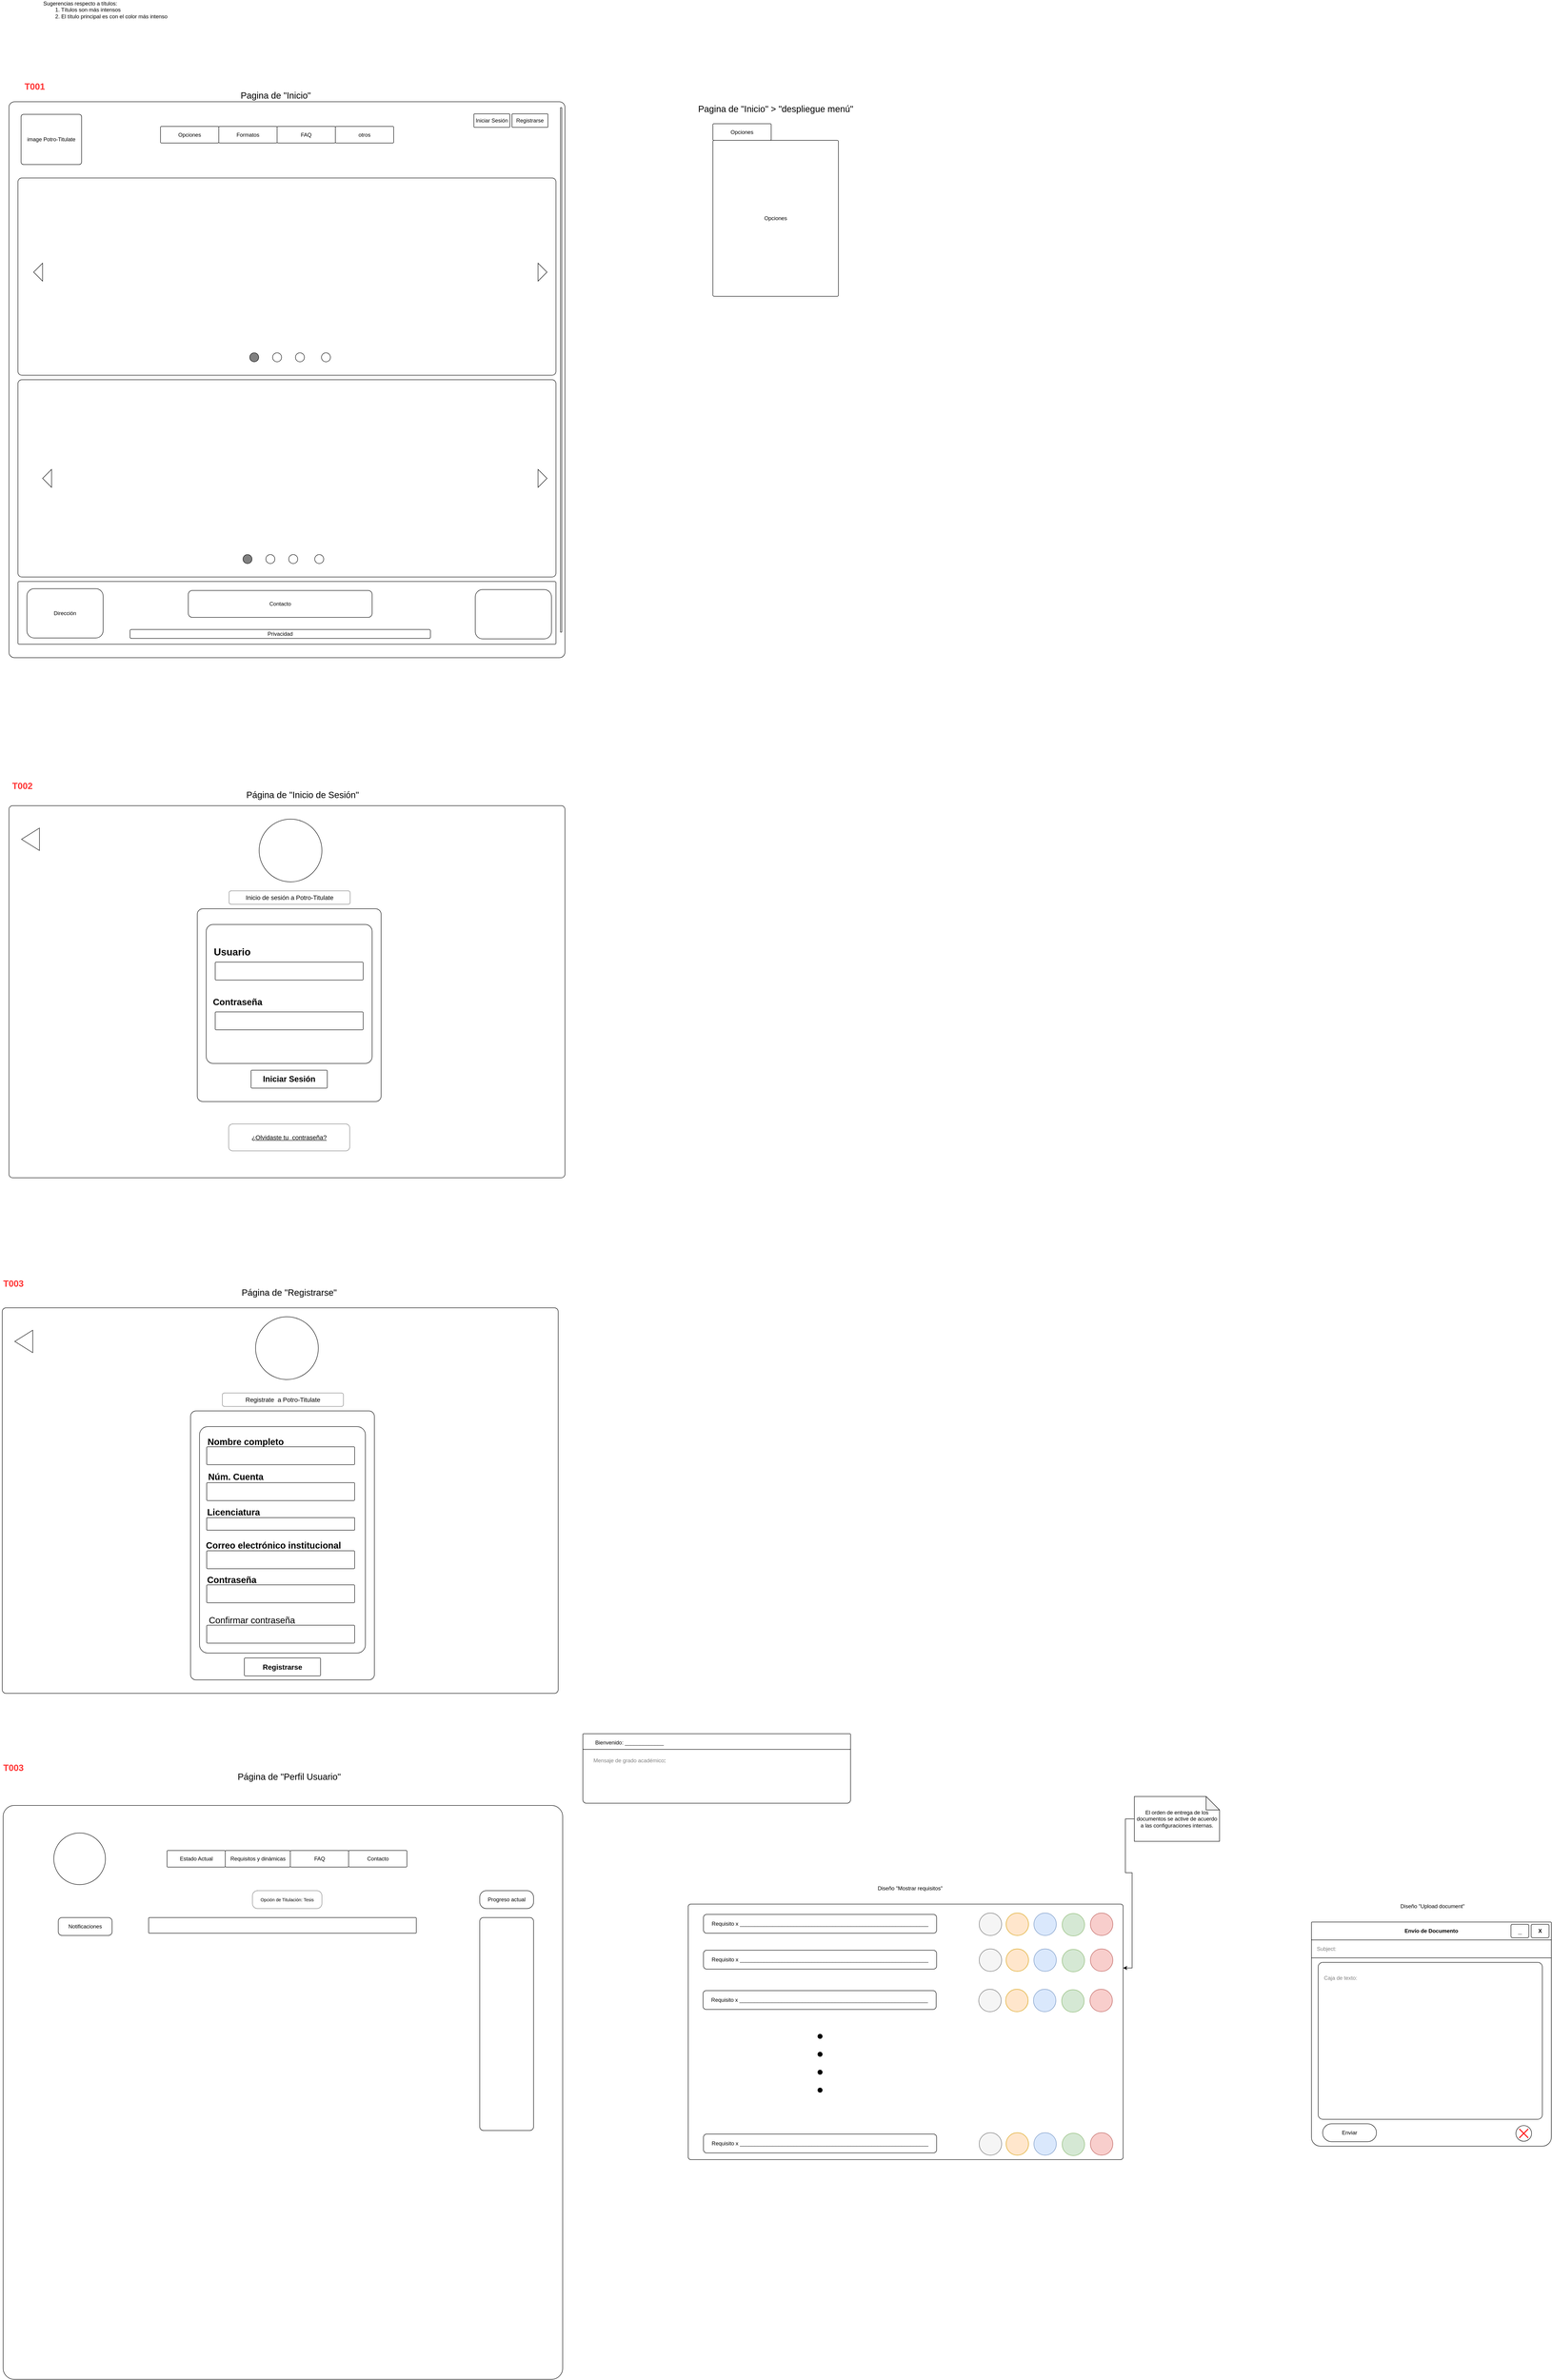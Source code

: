 <mxfile version="25.0.3">
  <diagram name="Página-1" id="R-SKQRLzCb2xS6ncJQb2">
    <mxGraphModel dx="1590" dy="1995" grid="1" gridSize="10" guides="1" tooltips="1" connect="1" arrows="1" fold="1" page="1" pageScale="1" pageWidth="850" pageHeight="1100" math="0" shadow="0">
      <root>
        <mxCell id="0" />
        <mxCell id="1" parent="0" />
        <mxCell id="He911wZqvg5NJAg6M06w-1" value="" style="rounded=1;whiteSpace=wrap;html=1;arcSize=1;" parent="1" vertex="1">
          <mxGeometry x="50" y="30" width="1240" height="1240" as="geometry" />
        </mxCell>
        <mxCell id="He911wZqvg5NJAg6M06w-2" value="image Potro-Titulate" style="rounded=1;whiteSpace=wrap;html=1;arcSize=5;" parent="1" vertex="1">
          <mxGeometry x="77" y="58" width="135" height="112" as="geometry" />
        </mxCell>
        <mxCell id="He911wZqvg5NJAg6M06w-4" value="Opciones" style="rounded=1;whiteSpace=wrap;html=1;arcSize=5;" parent="1" vertex="1">
          <mxGeometry x="388" y="85" width="130" height="37" as="geometry" />
        </mxCell>
        <mxCell id="He911wZqvg5NJAg6M06w-5" value="Formatos" style="rounded=1;whiteSpace=wrap;html=1;arcSize=5;" parent="1" vertex="1">
          <mxGeometry x="518" y="85" width="130" height="37" as="geometry" />
        </mxCell>
        <mxCell id="He911wZqvg5NJAg6M06w-6" value="FAQ" style="rounded=1;whiteSpace=wrap;html=1;arcSize=5;" parent="1" vertex="1">
          <mxGeometry x="648" y="85" width="130" height="37" as="geometry" />
        </mxCell>
        <mxCell id="He911wZqvg5NJAg6M06w-8" value="otros" style="rounded=1;whiteSpace=wrap;html=1;arcSize=5;" parent="1" vertex="1">
          <mxGeometry x="778" y="85" width="130" height="37" as="geometry" />
        </mxCell>
        <mxCell id="He911wZqvg5NJAg6M06w-11" style="edgeStyle=orthogonalEdgeStyle;rounded=0;orthogonalLoop=1;jettySize=auto;html=1;exitX=0.5;exitY=1;exitDx=0;exitDy=0;" parent="1" source="He911wZqvg5NJAg6M06w-8" target="He911wZqvg5NJAg6M06w-8" edge="1">
          <mxGeometry relative="1" as="geometry" />
        </mxCell>
        <mxCell id="He911wZqvg5NJAg6M06w-12" style="edgeStyle=orthogonalEdgeStyle;rounded=0;orthogonalLoop=1;jettySize=auto;html=1;exitX=0.5;exitY=1;exitDx=0;exitDy=0;" parent="1" source="He911wZqvg5NJAg6M06w-8" target="He911wZqvg5NJAg6M06w-8" edge="1">
          <mxGeometry relative="1" as="geometry" />
        </mxCell>
        <mxCell id="He911wZqvg5NJAg6M06w-13" value="Iniciar Sesión" style="rounded=1;whiteSpace=wrap;html=1;arcSize=5;" parent="1" vertex="1">
          <mxGeometry x="1087" y="57" width="80" height="30" as="geometry" />
        </mxCell>
        <mxCell id="He911wZqvg5NJAg6M06w-14" value="Registrarse" style="rounded=1;whiteSpace=wrap;html=1;arcSize=5;" parent="1" vertex="1">
          <mxGeometry x="1172" y="57" width="80" height="30" as="geometry" />
        </mxCell>
        <mxCell id="He911wZqvg5NJAg6M06w-21" value="" style="rounded=1;whiteSpace=wrap;html=1;arcSize=2;" parent="1" vertex="1">
          <mxGeometry x="70" y="200" width="1200" height="440" as="geometry" />
        </mxCell>
        <mxCell id="He911wZqvg5NJAg6M06w-22" value="" style="rounded=1;whiteSpace=wrap;html=1;" parent="1" vertex="1">
          <mxGeometry x="1280" y="43" width="3" height="1170" as="geometry" />
        </mxCell>
        <mxCell id="He911wZqvg5NJAg6M06w-23" value="" style="rounded=1;whiteSpace=wrap;html=1;arcSize=2;" parent="1" vertex="1">
          <mxGeometry x="70" y="650" width="1200" height="440" as="geometry" />
        </mxCell>
        <mxCell id="He911wZqvg5NJAg6M06w-24" value="" style="rounded=1;whiteSpace=wrap;html=1;arcSize=2;" parent="1" vertex="1">
          <mxGeometry x="70" y="1100" width="1200" height="140" as="geometry" />
        </mxCell>
        <mxCell id="He911wZqvg5NJAg6M06w-26" value="" style="triangle;whiteSpace=wrap;html=1;" parent="1" vertex="1">
          <mxGeometry x="1230" y="850" width="20" height="40" as="geometry" />
        </mxCell>
        <mxCell id="He911wZqvg5NJAg6M06w-32" value="" style="triangle;whiteSpace=wrap;html=1;" parent="1" vertex="1">
          <mxGeometry x="1230" y="390" width="20" height="40" as="geometry" />
        </mxCell>
        <mxCell id="He911wZqvg5NJAg6M06w-34" value="" style="triangle;whiteSpace=wrap;html=1;direction=west;" parent="1" vertex="1">
          <mxGeometry x="125" y="850" width="20" height="40" as="geometry" />
        </mxCell>
        <mxCell id="He911wZqvg5NJAg6M06w-35" value="" style="triangle;whiteSpace=wrap;html=1;direction=west;" parent="1" vertex="1">
          <mxGeometry x="105" y="390" width="20" height="40" as="geometry" />
        </mxCell>
        <mxCell id="He911wZqvg5NJAg6M06w-37" value="Dirección" style="rounded=1;whiteSpace=wrap;html=1;" parent="1" vertex="1">
          <mxGeometry x="90" y="1116" width="170" height="110" as="geometry" />
        </mxCell>
        <mxCell id="He911wZqvg5NJAg6M06w-38" value="Contacto" style="rounded=1;whiteSpace=wrap;html=1;" parent="1" vertex="1">
          <mxGeometry x="450" y="1120" width="410" height="60" as="geometry" />
        </mxCell>
        <mxCell id="He911wZqvg5NJAg6M06w-39" value="" style="rounded=1;whiteSpace=wrap;html=1;" parent="1" vertex="1">
          <mxGeometry x="1090" y="1118" width="170" height="110" as="geometry" />
        </mxCell>
        <mxCell id="He911wZqvg5NJAg6M06w-41" value="Privacidad" style="rounded=1;whiteSpace=wrap;html=1;" parent="1" vertex="1">
          <mxGeometry x="320" y="1207" width="670" height="20" as="geometry" />
        </mxCell>
        <mxCell id="He911wZqvg5NJAg6M06w-42" value="Pagina de &quot;Inicio&quot; &amp;gt; &quot;despliegue menú&quot;" style="text;html=1;align=center;verticalAlign=middle;whiteSpace=wrap;rounded=0;fontSize=20;" parent="1" vertex="1">
          <mxGeometry x="1570" y="30" width="380" height="30" as="geometry" />
        </mxCell>
        <mxCell id="He911wZqvg5NJAg6M06w-43" value="&lt;div align=&quot;left&quot;&gt;Sugerencias respecto a títulos:&lt;/div&gt;&lt;div align=&quot;left&quot;&gt;&lt;span style=&quot;white-space: pre;&quot;&gt;&#x9;&lt;/span&gt;1. Títulos son más intensos&lt;/div&gt;&lt;div align=&quot;left&quot;&gt;&lt;span style=&quot;white-space: pre;&quot;&gt;&#x9;&lt;/span&gt;2. El título principal es con el color más intenso&lt;br&gt;&lt;/div&gt;" style="text;html=1;align=center;verticalAlign=middle;whiteSpace=wrap;rounded=0;" parent="1" vertex="1">
          <mxGeometry x="70" y="-190" width="390" height="30" as="geometry" />
        </mxCell>
        <mxCell id="He911wZqvg5NJAg6M06w-44" value="T001" style="text;html=1;align=center;verticalAlign=middle;whiteSpace=wrap;rounded=0;fontStyle=1;fontColor=#FF3333;fontSize=20;" parent="1" vertex="1">
          <mxGeometry x="65" y="-20" width="85" height="30" as="geometry" />
        </mxCell>
        <mxCell id="He911wZqvg5NJAg6M06w-46" value="Página de &quot;Inicio de Sesión&quot;" style="text;html=1;align=center;verticalAlign=middle;whiteSpace=wrap;rounded=0;fontSize=20;" parent="1" vertex="1">
          <mxGeometry x="570" y="1560" width="270" height="30" as="geometry" />
        </mxCell>
        <mxCell id="He911wZqvg5NJAg6M06w-47" value="T002" style="text;html=1;align=center;verticalAlign=middle;whiteSpace=wrap;rounded=0;fontStyle=1;fontColor=#FF3333;fontSize=20;" parent="1" vertex="1">
          <mxGeometry x="50" y="1540" width="60" height="30" as="geometry" />
        </mxCell>
        <mxCell id="He911wZqvg5NJAg6M06w-48" value="" style="rounded=1;whiteSpace=wrap;html=1;arcSize=1;" parent="1" vertex="1">
          <mxGeometry x="50" y="1600" width="1240" height="830" as="geometry" />
        </mxCell>
        <mxCell id="He911wZqvg5NJAg6M06w-49" value="" style="ellipse;whiteSpace=wrap;html=1;aspect=fixed;" parent="1" vertex="1">
          <mxGeometry x="608" y="1630" width="140" height="140" as="geometry" />
        </mxCell>
        <mxCell id="He911wZqvg5NJAg6M06w-50" value="" style="rounded=1;whiteSpace=wrap;html=1;arcSize=3;" parent="1" vertex="1">
          <mxGeometry x="470" y="1830" width="410" height="430" as="geometry" />
        </mxCell>
        <mxCell id="He911wZqvg5NJAg6M06w-51" value="" style="rounded=1;whiteSpace=wrap;html=1;arcSize=5;" parent="1" vertex="1">
          <mxGeometry x="490" y="1865" width="370" height="310" as="geometry" />
        </mxCell>
        <mxCell id="He911wZqvg5NJAg6M06w-52" value="&lt;b&gt;&lt;font style=&quot;font-size: 18px;&quot;&gt;Iniciar Sesión&lt;/font&gt;&lt;/b&gt;" style="rounded=1;whiteSpace=wrap;html=1;arcSize=5;" parent="1" vertex="1">
          <mxGeometry x="590" y="2190" width="170" height="40" as="geometry" />
        </mxCell>
        <mxCell id="He911wZqvg5NJAg6M06w-53" value="&lt;font style=&quot;font-size: 22px;&quot;&gt;&lt;b&gt;Usuario&lt;/b&gt;&lt;/font&gt;" style="text;html=1;align=center;verticalAlign=middle;whiteSpace=wrap;rounded=0;fontSize=20;" parent="1" vertex="1">
          <mxGeometry x="518" y="1912" width="60" height="30" as="geometry" />
        </mxCell>
        <mxCell id="He911wZqvg5NJAg6M06w-56" value="" style="rounded=1;whiteSpace=wrap;html=1;arcSize=5;" parent="1" vertex="1">
          <mxGeometry x="510" y="1949" width="330" height="40" as="geometry" />
        </mxCell>
        <mxCell id="He911wZqvg5NJAg6M06w-58" value="" style="rounded=1;whiteSpace=wrap;html=1;arcSize=5;" parent="1" vertex="1">
          <mxGeometry x="510" y="2060" width="330" height="40" as="geometry" />
        </mxCell>
        <mxCell id="He911wZqvg5NJAg6M06w-59" value="&lt;b&gt;Contraseña&lt;/b&gt;" style="text;html=1;align=center;verticalAlign=middle;whiteSpace=wrap;rounded=0;fontSize=20;" parent="1" vertex="1">
          <mxGeometry x="530" y="2022" width="60" height="30" as="geometry" />
        </mxCell>
        <mxCell id="He911wZqvg5NJAg6M06w-61" value="&lt;font style=&quot;font-size: 14px;&quot;&gt;&lt;span&gt;Inicio de sesión a Potro-Titulate&lt;br&gt;&lt;/span&gt;&lt;/font&gt;" style="rounded=1;whiteSpace=wrap;html=1;dashed=1;dashPattern=1 1;fontStyle=0" parent="1" vertex="1">
          <mxGeometry x="541" y="1790" width="270" height="30" as="geometry" />
        </mxCell>
        <mxCell id="He911wZqvg5NJAg6M06w-62" value="" style="triangle;whiteSpace=wrap;html=1;direction=west;" parent="1" vertex="1">
          <mxGeometry x="78" y="1650" width="40" height="50" as="geometry" />
        </mxCell>
        <mxCell id="He911wZqvg5NJAg6M06w-65" value="Página de &quot;Registrarse&quot;" style="text;html=1;align=center;verticalAlign=middle;whiteSpace=wrap;rounded=0;fontSize=20;" parent="1" vertex="1">
          <mxGeometry x="550" y="2670" width="250" height="30" as="geometry" />
        </mxCell>
        <mxCell id="He911wZqvg5NJAg6M06w-66" value="T003" style="text;html=1;align=center;verticalAlign=middle;whiteSpace=wrap;rounded=0;fontStyle=1;fontColor=#FF3333;fontSize=20;" parent="1" vertex="1">
          <mxGeometry x="30" y="2650" width="60" height="30" as="geometry" />
        </mxCell>
        <mxCell id="He911wZqvg5NJAg6M06w-79" value="&lt;font style=&quot;font-size: 14px;&quot;&gt;&lt;u&gt;¿Olvidaste tu&amp;nbsp; contraseña?&lt;/u&gt;&lt;/font&gt;" style="rounded=1;whiteSpace=wrap;html=1;dashed=1;dashPattern=1 1;" parent="1" vertex="1">
          <mxGeometry x="540" y="2310" width="270" height="60" as="geometry" />
        </mxCell>
        <mxCell id="He911wZqvg5NJAg6M06w-80" value="" style="rounded=1;whiteSpace=wrap;html=1;arcSize=1;" parent="1" vertex="1">
          <mxGeometry x="35" y="2720" width="1240" height="860" as="geometry" />
        </mxCell>
        <mxCell id="He911wZqvg5NJAg6M06w-82" value="" style="rounded=1;whiteSpace=wrap;html=1;arcSize=3;" parent="1" vertex="1">
          <mxGeometry x="455" y="2950" width="410" height="600" as="geometry" />
        </mxCell>
        <mxCell id="He911wZqvg5NJAg6M06w-83" value="" style="rounded=1;whiteSpace=wrap;html=1;arcSize=5;" parent="1" vertex="1">
          <mxGeometry x="475" y="2985" width="370" height="505" as="geometry" />
        </mxCell>
        <mxCell id="He911wZqvg5NJAg6M06w-84" value="Registrarse" style="rounded=1;whiteSpace=wrap;html=1;arcSize=5;fontStyle=1;fontSize=16;" parent="1" vertex="1">
          <mxGeometry x="575" y="3501" width="170" height="40" as="geometry" />
        </mxCell>
        <mxCell id="He911wZqvg5NJAg6M06w-85" value="&lt;b&gt;Nombre completo&lt;br&gt;&lt;/b&gt;" style="text;html=1;align=center;verticalAlign=middle;whiteSpace=wrap;rounded=0;fontSize=20;" parent="1" vertex="1">
          <mxGeometry x="482" y="3003" width="192" height="30" as="geometry" />
        </mxCell>
        <mxCell id="He911wZqvg5NJAg6M06w-86" value="" style="rounded=1;whiteSpace=wrap;html=1;arcSize=5;" parent="1" vertex="1">
          <mxGeometry x="491" y="3030" width="330" height="40" as="geometry" />
        </mxCell>
        <mxCell id="He911wZqvg5NJAg6M06w-89" value="&lt;font style=&quot;font-size: 14px;&quot;&gt;&lt;span&gt;Registrate&amp;nbsp; a Potro-Titulate&lt;br&gt;&lt;/span&gt;&lt;/font&gt;" style="rounded=1;whiteSpace=wrap;html=1;dashed=1;dashPattern=1 1;fontStyle=0" parent="1" vertex="1">
          <mxGeometry x="526" y="2910" width="270" height="30" as="geometry" />
        </mxCell>
        <mxCell id="He911wZqvg5NJAg6M06w-90" value="" style="triangle;whiteSpace=wrap;html=1;direction=west;" parent="1" vertex="1">
          <mxGeometry x="63" y="2770" width="40" height="50" as="geometry" />
        </mxCell>
        <mxCell id="He911wZqvg5NJAg6M06w-92" value="" style="ellipse;whiteSpace=wrap;html=1;aspect=fixed;" parent="1" vertex="1">
          <mxGeometry x="600" y="2740" width="140" height="140" as="geometry" />
        </mxCell>
        <mxCell id="He911wZqvg5NJAg6M06w-93" value="Núm. Cuenta" style="text;html=1;align=center;verticalAlign=middle;whiteSpace=wrap;rounded=0;fontSize=20;fontStyle=1" parent="1" vertex="1">
          <mxGeometry x="487" y="3081" width="138" height="30" as="geometry" />
        </mxCell>
        <mxCell id="He911wZqvg5NJAg6M06w-94" value="" style="rounded=1;whiteSpace=wrap;html=1;arcSize=5;" parent="1" vertex="1">
          <mxGeometry x="491" y="3110" width="330" height="40" as="geometry" />
        </mxCell>
        <mxCell id="He911wZqvg5NJAg6M06w-95" value="&lt;span&gt;Licenciatura&lt;/span&gt;" style="text;html=1;align=center;verticalAlign=middle;whiteSpace=wrap;rounded=0;fontSize=20;fontStyle=1" parent="1" vertex="1">
          <mxGeometry x="521" y="3160" width="60" height="30" as="geometry" />
        </mxCell>
        <mxCell id="He911wZqvg5NJAg6M06w-96" value="" style="rounded=1;whiteSpace=wrap;html=1;arcSize=5;" parent="1" vertex="1">
          <mxGeometry x="491" y="3188" width="330" height="28" as="geometry" />
        </mxCell>
        <mxCell id="He911wZqvg5NJAg6M06w-97" value="Correo electrónico institucional" style="text;html=1;align=center;verticalAlign=middle;whiteSpace=wrap;rounded=0;fontSize=20;fontStyle=1" parent="1" vertex="1">
          <mxGeometry x="480" y="3234" width="320" height="30" as="geometry" />
        </mxCell>
        <mxCell id="He911wZqvg5NJAg6M06w-98" value="" style="rounded=1;whiteSpace=wrap;html=1;arcSize=5;" parent="1" vertex="1">
          <mxGeometry x="491" y="3262" width="330" height="40" as="geometry" />
        </mxCell>
        <mxCell id="He911wZqvg5NJAg6M06w-99" value="Contraseña" style="text;html=1;align=center;verticalAlign=middle;whiteSpace=wrap;rounded=0;fontSize=20;fontStyle=1" parent="1" vertex="1">
          <mxGeometry x="509" y="3311" width="76" height="30" as="geometry" />
        </mxCell>
        <mxCell id="He911wZqvg5NJAg6M06w-100" value="" style="rounded=1;whiteSpace=wrap;html=1;arcSize=5;" parent="1" vertex="1">
          <mxGeometry x="491" y="3338" width="330" height="40" as="geometry" />
        </mxCell>
        <mxCell id="He911wZqvg5NJAg6M06w-101" value="Confirmar contraseña" style="text;html=1;align=center;verticalAlign=middle;whiteSpace=wrap;rounded=0;fontSize=20;" parent="1" vertex="1">
          <mxGeometry x="484" y="3401" width="216" height="30" as="geometry" />
        </mxCell>
        <mxCell id="He911wZqvg5NJAg6M06w-102" value="" style="rounded=1;whiteSpace=wrap;html=1;arcSize=5;" parent="1" vertex="1">
          <mxGeometry x="491" y="3428" width="330" height="40" as="geometry" />
        </mxCell>
        <mxCell id="TnUoFVtTnflH-mQjwPww-15" value="Opciones" style="rounded=1;whiteSpace=wrap;html=1;arcSize=5;" parent="1" vertex="1">
          <mxGeometry x="1620" y="79" width="130" height="37" as="geometry" />
        </mxCell>
        <mxCell id="TnUoFVtTnflH-mQjwPww-19" style="edgeStyle=orthogonalEdgeStyle;rounded=0;orthogonalLoop=1;jettySize=auto;html=1;exitX=0.5;exitY=1;exitDx=0;exitDy=0;" parent="1" edge="1">
          <mxGeometry relative="1" as="geometry">
            <mxPoint x="2075" y="116" as="sourcePoint" />
            <mxPoint x="2075" y="116" as="targetPoint" />
          </mxGeometry>
        </mxCell>
        <mxCell id="TnUoFVtTnflH-mQjwPww-20" style="edgeStyle=orthogonalEdgeStyle;rounded=0;orthogonalLoop=1;jettySize=auto;html=1;exitX=0.5;exitY=1;exitDx=0;exitDy=0;" parent="1" edge="1">
          <mxGeometry relative="1" as="geometry">
            <mxPoint x="2075" y="116" as="sourcePoint" />
            <mxPoint x="2075" y="116" as="targetPoint" />
          </mxGeometry>
        </mxCell>
        <mxCell id="TnUoFVtTnflH-mQjwPww-22" value="Opciones" style="rounded=1;whiteSpace=wrap;html=1;arcSize=1;" parent="1" vertex="1">
          <mxGeometry x="1620" y="116" width="280" height="348" as="geometry" />
        </mxCell>
        <mxCell id="TnUoFVtTnflH-mQjwPww-28" value="" style="group" parent="1" vertex="1" connectable="0">
          <mxGeometry x="587" y="590" width="180" height="20" as="geometry" />
        </mxCell>
        <mxCell id="TnUoFVtTnflH-mQjwPww-24" value="" style="ellipse;whiteSpace=wrap;html=1;aspect=fixed;fillColor=#808080;" parent="TnUoFVtTnflH-mQjwPww-28" vertex="1">
          <mxGeometry width="20" height="20" as="geometry" />
        </mxCell>
        <mxCell id="TnUoFVtTnflH-mQjwPww-25" value="" style="ellipse;whiteSpace=wrap;html=1;aspect=fixed;" parent="TnUoFVtTnflH-mQjwPww-28" vertex="1">
          <mxGeometry x="51" width="20" height="20" as="geometry" />
        </mxCell>
        <mxCell id="TnUoFVtTnflH-mQjwPww-26" value="" style="ellipse;whiteSpace=wrap;html=1;aspect=fixed;" parent="TnUoFVtTnflH-mQjwPww-28" vertex="1">
          <mxGeometry x="102" width="20" height="20" as="geometry" />
        </mxCell>
        <mxCell id="TnUoFVtTnflH-mQjwPww-27" value="" style="ellipse;whiteSpace=wrap;html=1;aspect=fixed;" parent="TnUoFVtTnflH-mQjwPww-28" vertex="1">
          <mxGeometry x="160" width="20" height="20" as="geometry" />
        </mxCell>
        <mxCell id="TnUoFVtTnflH-mQjwPww-29" value="" style="group" parent="1" vertex="1" connectable="0">
          <mxGeometry x="572" y="1040" width="180" height="20" as="geometry" />
        </mxCell>
        <mxCell id="TnUoFVtTnflH-mQjwPww-30" value="" style="ellipse;whiteSpace=wrap;html=1;aspect=fixed;fillColor=#808080;" parent="TnUoFVtTnflH-mQjwPww-29" vertex="1">
          <mxGeometry width="20" height="20" as="geometry" />
        </mxCell>
        <mxCell id="TnUoFVtTnflH-mQjwPww-31" value="" style="ellipse;whiteSpace=wrap;html=1;aspect=fixed;" parent="TnUoFVtTnflH-mQjwPww-29" vertex="1">
          <mxGeometry x="51" width="20" height="20" as="geometry" />
        </mxCell>
        <mxCell id="TnUoFVtTnflH-mQjwPww-32" value="" style="ellipse;whiteSpace=wrap;html=1;aspect=fixed;" parent="TnUoFVtTnflH-mQjwPww-29" vertex="1">
          <mxGeometry x="102" width="20" height="20" as="geometry" />
        </mxCell>
        <mxCell id="TnUoFVtTnflH-mQjwPww-33" value="" style="ellipse;whiteSpace=wrap;html=1;aspect=fixed;" parent="TnUoFVtTnflH-mQjwPww-29" vertex="1">
          <mxGeometry x="160" width="20" height="20" as="geometry" />
        </mxCell>
        <mxCell id="TnUoFVtTnflH-mQjwPww-34" value="Pagina de &quot;Inicio&quot;" style="text;html=1;align=center;verticalAlign=middle;whiteSpace=wrap;rounded=0;fontSize=20;" parent="1" vertex="1">
          <mxGeometry x="560" width="170" height="30" as="geometry" />
        </mxCell>
        <mxCell id="TnUoFVtTnflH-mQjwPww-35" value="Página de &quot;Perfil Usuario&quot;" style="text;html=1;align=center;verticalAlign=middle;whiteSpace=wrap;rounded=0;fontSize=20;" parent="1" vertex="1">
          <mxGeometry x="550" y="3750" width="250" height="30" as="geometry" />
        </mxCell>
        <mxCell id="TnUoFVtTnflH-mQjwPww-36" value="&lt;div&gt;T003&lt;/div&gt;" style="text;html=1;align=center;verticalAlign=middle;whiteSpace=wrap;rounded=0;fontStyle=1;fontColor=#FF3333;fontSize=20;" parent="1" vertex="1">
          <mxGeometry x="30" y="3730" width="60" height="30" as="geometry" />
        </mxCell>
        <mxCell id="TnUoFVtTnflH-mQjwPww-37" value="" style="rounded=1;whiteSpace=wrap;html=1;arcSize=2;" parent="1" vertex="1">
          <mxGeometry x="37" y="3830" width="1248" height="1280" as="geometry" />
        </mxCell>
        <mxCell id="TnUoFVtTnflH-mQjwPww-82" value="El orden de entrega de los documentos se active de acuerdo a las configuraciones internas." style="shape=note;whiteSpace=wrap;html=1;backgroundOutline=1;darkOpacity=0.05;" parent="1" vertex="1">
          <mxGeometry x="2560" y="3810" width="190" height="100" as="geometry" />
        </mxCell>
        <mxCell id="TnUoFVtTnflH-mQjwPww-83" style="edgeStyle=orthogonalEdgeStyle;rounded=0;orthogonalLoop=1;jettySize=auto;html=1;entryX=1;entryY=0.25;entryDx=0;entryDy=0;" parent="1" source="TnUoFVtTnflH-mQjwPww-82" target="TnUoFVtTnflH-mQjwPww-51" edge="1">
          <mxGeometry relative="1" as="geometry" />
        </mxCell>
        <mxCell id="TnUoFVtTnflH-mQjwPww-88" value="" style="group" parent="1" vertex="1" connectable="0">
          <mxGeometry x="1565" y="4050" width="970" height="570" as="geometry" />
        </mxCell>
        <mxCell id="TnUoFVtTnflH-mQjwPww-51" value="" style="rounded=1;whiteSpace=wrap;html=1;arcSize=1;container=0;" parent="TnUoFVtTnflH-mQjwPww-88" vertex="1">
          <mxGeometry width="970" height="570" as="geometry" />
        </mxCell>
        <mxCell id="TnUoFVtTnflH-mQjwPww-84" value="" style="shape=image;html=1;verticalAlign=top;verticalLabelPosition=bottom;labelBackgroundColor=#ffffff;imageAspect=0;aspect=fixed;image=https://cdn2.iconfinder.com/data/icons/freecns-cumulus/16/519897-198_Paperclip-128.png;container=0;" parent="TnUoFVtTnflH-mQjwPww-88" vertex="1">
          <mxGeometry x="592" y="25.5" width="40" height="40" as="geometry" />
        </mxCell>
        <mxCell id="TnUoFVtTnflH-mQjwPww-45" value="&lt;div align=&quot;left&quot;&gt;Requisito x _______________________________________________________________&lt;br&gt;&lt;/div&gt;" style="rounded=1;whiteSpace=wrap;html=1;arcSize=17;container=0;" parent="TnUoFVtTnflH-mQjwPww-88" vertex="1">
          <mxGeometry x="34" y="23" width="520" height="42" as="geometry" />
        </mxCell>
        <mxCell id="TnUoFVtTnflH-mQjwPww-46" value="" style="ellipse;whiteSpace=wrap;html=1;aspect=fixed;fillColor=#f5f5f5;fontColor=#333333;strokeColor=#666666;container=0;" parent="TnUoFVtTnflH-mQjwPww-88" vertex="1">
          <mxGeometry x="649" y="20" width="50" height="50" as="geometry" />
        </mxCell>
        <mxCell id="TnUoFVtTnflH-mQjwPww-47" value="" style="ellipse;whiteSpace=wrap;html=1;aspect=fixed;fillColor=#ffe6cc;strokeColor=#d79b00;container=0;" parent="TnUoFVtTnflH-mQjwPww-88" vertex="1">
          <mxGeometry x="709" y="20" width="50" height="50" as="geometry" />
        </mxCell>
        <mxCell id="TnUoFVtTnflH-mQjwPww-48" value="" style="ellipse;whiteSpace=wrap;html=1;aspect=fixed;fillColor=#dae8fc;strokeColor=#6c8ebf;container=0;" parent="TnUoFVtTnflH-mQjwPww-88" vertex="1">
          <mxGeometry x="771" y="20" width="50" height="50" as="geometry" />
        </mxCell>
        <mxCell id="TnUoFVtTnflH-mQjwPww-49" value="" style="ellipse;whiteSpace=wrap;html=1;aspect=fixed;fillColor=#d5e8d4;strokeColor=#82b366;container=0;" parent="TnUoFVtTnflH-mQjwPww-88" vertex="1">
          <mxGeometry x="834" y="21" width="50" height="50" as="geometry" />
        </mxCell>
        <mxCell id="TnUoFVtTnflH-mQjwPww-50" value="" style="ellipse;whiteSpace=wrap;html=1;aspect=fixed;fillColor=#f8cecc;strokeColor=#b85450;container=0;" parent="TnUoFVtTnflH-mQjwPww-88" vertex="1">
          <mxGeometry x="897" y="20" width="50" height="50" as="geometry" />
        </mxCell>
        <mxCell id="TnUoFVtTnflH-mQjwPww-54" value="&lt;div align=&quot;left&quot;&gt;Requisito x _______________________________________________________________&lt;br&gt;&lt;/div&gt;" style="rounded=1;whiteSpace=wrap;html=1;arcSize=17;container=0;" parent="TnUoFVtTnflH-mQjwPww-88" vertex="1">
          <mxGeometry x="34" y="103" width="520" height="42" as="geometry" />
        </mxCell>
        <mxCell id="TnUoFVtTnflH-mQjwPww-55" value="" style="ellipse;whiteSpace=wrap;html=1;aspect=fixed;fillColor=#f5f5f5;fontColor=#333333;strokeColor=#666666;container=0;" parent="TnUoFVtTnflH-mQjwPww-88" vertex="1">
          <mxGeometry x="649" y="100" width="50" height="50" as="geometry" />
        </mxCell>
        <mxCell id="TnUoFVtTnflH-mQjwPww-56" value="" style="ellipse;whiteSpace=wrap;html=1;aspect=fixed;fillColor=#ffe6cc;strokeColor=#d79b00;container=0;" parent="TnUoFVtTnflH-mQjwPww-88" vertex="1">
          <mxGeometry x="709" y="100" width="50" height="50" as="geometry" />
        </mxCell>
        <mxCell id="TnUoFVtTnflH-mQjwPww-57" value="" style="ellipse;whiteSpace=wrap;html=1;aspect=fixed;fillColor=#dae8fc;strokeColor=#6c8ebf;container=0;" parent="TnUoFVtTnflH-mQjwPww-88" vertex="1">
          <mxGeometry x="771" y="100" width="50" height="50" as="geometry" />
        </mxCell>
        <mxCell id="TnUoFVtTnflH-mQjwPww-58" value="" style="ellipse;whiteSpace=wrap;html=1;aspect=fixed;fillColor=#d5e8d4;strokeColor=#82b366;container=0;" parent="TnUoFVtTnflH-mQjwPww-88" vertex="1">
          <mxGeometry x="834" y="101" width="50" height="50" as="geometry" />
        </mxCell>
        <mxCell id="TnUoFVtTnflH-mQjwPww-59" value="" style="ellipse;whiteSpace=wrap;html=1;aspect=fixed;fillColor=#f8cecc;strokeColor=#b85450;container=0;" parent="TnUoFVtTnflH-mQjwPww-88" vertex="1">
          <mxGeometry x="897" y="100" width="50" height="50" as="geometry" />
        </mxCell>
        <mxCell id="TnUoFVtTnflH-mQjwPww-85" value="" style="shape=image;html=1;verticalAlign=top;verticalLabelPosition=bottom;labelBackgroundColor=#ffffff;imageAspect=0;aspect=fixed;image=https://cdn2.iconfinder.com/data/icons/freecns-cumulus/16/519897-198_Paperclip-128.png;container=0;" parent="TnUoFVtTnflH-mQjwPww-88" vertex="1">
          <mxGeometry x="592" y="106" width="40" height="40" as="geometry" />
        </mxCell>
        <mxCell id="TnUoFVtTnflH-mQjwPww-61" value="&lt;div align=&quot;left&quot;&gt;Requisito x _______________________________________________________________&lt;br&gt;&lt;/div&gt;" style="rounded=1;whiteSpace=wrap;html=1;arcSize=17;container=0;" parent="TnUoFVtTnflH-mQjwPww-88" vertex="1">
          <mxGeometry x="33" y="193" width="520" height="42" as="geometry" />
        </mxCell>
        <mxCell id="TnUoFVtTnflH-mQjwPww-62" value="" style="ellipse;whiteSpace=wrap;html=1;aspect=fixed;fillColor=#f5f5f5;fontColor=#333333;strokeColor=#666666;container=0;" parent="TnUoFVtTnflH-mQjwPww-88" vertex="1">
          <mxGeometry x="648" y="190" width="50" height="50" as="geometry" />
        </mxCell>
        <mxCell id="TnUoFVtTnflH-mQjwPww-63" value="" style="ellipse;whiteSpace=wrap;html=1;aspect=fixed;fillColor=#ffe6cc;strokeColor=#d79b00;container=0;" parent="TnUoFVtTnflH-mQjwPww-88" vertex="1">
          <mxGeometry x="708" y="190" width="50" height="50" as="geometry" />
        </mxCell>
        <mxCell id="TnUoFVtTnflH-mQjwPww-64" value="" style="ellipse;whiteSpace=wrap;html=1;aspect=fixed;fillColor=#dae8fc;strokeColor=#6c8ebf;container=0;" parent="TnUoFVtTnflH-mQjwPww-88" vertex="1">
          <mxGeometry x="770" y="190" width="50" height="50" as="geometry" />
        </mxCell>
        <mxCell id="TnUoFVtTnflH-mQjwPww-65" value="" style="ellipse;whiteSpace=wrap;html=1;aspect=fixed;fillColor=#d5e8d4;strokeColor=#82b366;container=0;" parent="TnUoFVtTnflH-mQjwPww-88" vertex="1">
          <mxGeometry x="833" y="191" width="50" height="50" as="geometry" />
        </mxCell>
        <mxCell id="TnUoFVtTnflH-mQjwPww-66" value="" style="ellipse;whiteSpace=wrap;html=1;aspect=fixed;fillColor=#f8cecc;strokeColor=#b85450;container=0;" parent="TnUoFVtTnflH-mQjwPww-88" vertex="1">
          <mxGeometry x="896" y="190" width="50" height="50" as="geometry" />
        </mxCell>
        <mxCell id="TnUoFVtTnflH-mQjwPww-86" value="" style="shape=image;html=1;verticalAlign=top;verticalLabelPosition=bottom;labelBackgroundColor=#ffffff;imageAspect=0;aspect=fixed;image=https://cdn2.iconfinder.com/data/icons/freecns-cumulus/16/519897-198_Paperclip-128.png;container=0;" parent="TnUoFVtTnflH-mQjwPww-88" vertex="1">
          <mxGeometry x="592" y="195.5" width="40" height="40" as="geometry" />
        </mxCell>
        <mxCell id="TnUoFVtTnflH-mQjwPww-68" value="&lt;div align=&quot;left&quot;&gt;Requisito x _______________________________________________________________&lt;br&gt;&lt;/div&gt;" style="rounded=1;whiteSpace=wrap;html=1;arcSize=17;container=0;" parent="TnUoFVtTnflH-mQjwPww-88" vertex="1">
          <mxGeometry x="34" y="513" width="520" height="42" as="geometry" />
        </mxCell>
        <mxCell id="TnUoFVtTnflH-mQjwPww-69" value="" style="ellipse;whiteSpace=wrap;html=1;aspect=fixed;fillColor=#f5f5f5;fontColor=#333333;strokeColor=#666666;container=0;" parent="TnUoFVtTnflH-mQjwPww-88" vertex="1">
          <mxGeometry x="649" y="510" width="50" height="50" as="geometry" />
        </mxCell>
        <mxCell id="TnUoFVtTnflH-mQjwPww-70" value="" style="ellipse;whiteSpace=wrap;html=1;aspect=fixed;fillColor=#ffe6cc;strokeColor=#d79b00;container=0;" parent="TnUoFVtTnflH-mQjwPww-88" vertex="1">
          <mxGeometry x="709" y="510" width="50" height="50" as="geometry" />
        </mxCell>
        <mxCell id="TnUoFVtTnflH-mQjwPww-71" value="" style="ellipse;whiteSpace=wrap;html=1;aspect=fixed;fillColor=#dae8fc;strokeColor=#6c8ebf;container=0;" parent="TnUoFVtTnflH-mQjwPww-88" vertex="1">
          <mxGeometry x="771" y="510" width="50" height="50" as="geometry" />
        </mxCell>
        <mxCell id="TnUoFVtTnflH-mQjwPww-72" value="" style="ellipse;whiteSpace=wrap;html=1;aspect=fixed;fillColor=#d5e8d4;strokeColor=#82b366;container=0;" parent="TnUoFVtTnflH-mQjwPww-88" vertex="1">
          <mxGeometry x="834" y="511" width="50" height="50" as="geometry" />
        </mxCell>
        <mxCell id="TnUoFVtTnflH-mQjwPww-73" value="" style="ellipse;whiteSpace=wrap;html=1;aspect=fixed;fillColor=#f8cecc;strokeColor=#b85450;container=0;" parent="TnUoFVtTnflH-mQjwPww-88" vertex="1">
          <mxGeometry x="897" y="510" width="50" height="50" as="geometry" />
        </mxCell>
        <mxCell id="TnUoFVtTnflH-mQjwPww-87" value="" style="shape=image;html=1;verticalAlign=top;verticalLabelPosition=bottom;labelBackgroundColor=#ffffff;imageAspect=0;aspect=fixed;image=https://cdn2.iconfinder.com/data/icons/freecns-cumulus/16/519897-198_Paperclip-128.png;container=0;" parent="TnUoFVtTnflH-mQjwPww-88" vertex="1">
          <mxGeometry x="592" y="514" width="40" height="40" as="geometry" />
        </mxCell>
        <mxCell id="TnUoFVtTnflH-mQjwPww-75" value="" style="ellipse;whiteSpace=wrap;html=1;aspect=fixed;fillColor=#000000;container=0;" parent="TnUoFVtTnflH-mQjwPww-88" vertex="1">
          <mxGeometry x="289" y="290" width="10" height="10" as="geometry" />
        </mxCell>
        <mxCell id="TnUoFVtTnflH-mQjwPww-76" value="" style="ellipse;whiteSpace=wrap;html=1;aspect=fixed;fillColor=#000000;container=0;" parent="TnUoFVtTnflH-mQjwPww-88" vertex="1">
          <mxGeometry x="289" y="370" width="10" height="10" as="geometry" />
        </mxCell>
        <mxCell id="TnUoFVtTnflH-mQjwPww-77" value="" style="ellipse;whiteSpace=wrap;html=1;aspect=fixed;fillColor=#000000;container=0;" parent="TnUoFVtTnflH-mQjwPww-88" vertex="1">
          <mxGeometry x="289" y="330" width="10" height="10" as="geometry" />
        </mxCell>
        <mxCell id="TnUoFVtTnflH-mQjwPww-78" value="" style="ellipse;whiteSpace=wrap;html=1;aspect=fixed;fillColor=#000000;container=0;" parent="TnUoFVtTnflH-mQjwPww-88" vertex="1">
          <mxGeometry x="289" y="410" width="10" height="10" as="geometry" />
        </mxCell>
        <mxCell id="TnUoFVtTnflH-mQjwPww-100" value="" style="group" parent="1" vertex="1" connectable="0">
          <mxGeometry x="2955" y="4090" width="535" height="500" as="geometry" />
        </mxCell>
        <mxCell id="TnUoFVtTnflH-mQjwPww-89" value="" style="rounded=1;whiteSpace=wrap;html=1;arcSize=4;" parent="TnUoFVtTnflH-mQjwPww-100" vertex="1">
          <mxGeometry width="535" height="500" as="geometry" />
        </mxCell>
        <mxCell id="TnUoFVtTnflH-mQjwPww-90" value="&lt;b&gt;Envío de Documento&lt;/b&gt;" style="rounded=1;whiteSpace=wrap;html=1;arcSize=4;" parent="TnUoFVtTnflH-mQjwPww-100" vertex="1">
          <mxGeometry width="535" height="40" as="geometry" />
        </mxCell>
        <mxCell id="TnUoFVtTnflH-mQjwPww-91" value="&amp;nbsp;&amp;nbsp; &lt;font color=&quot;#808080&quot;&gt;Subject:&lt;/font&gt; " style="rounded=1;whiteSpace=wrap;html=1;arcSize=0;align=left;" parent="TnUoFVtTnflH-mQjwPww-100" vertex="1">
          <mxGeometry y="40" width="535" height="40" as="geometry" />
        </mxCell>
        <mxCell id="TnUoFVtTnflH-mQjwPww-94" value="" style="rounded=1;whiteSpace=wrap;html=1;arcSize=3;align=left;" parent="TnUoFVtTnflH-mQjwPww-100" vertex="1">
          <mxGeometry x="15" y="90" width="500" height="350" as="geometry" />
        </mxCell>
        <mxCell id="TnUoFVtTnflH-mQjwPww-95" value="Enviar" style="rounded=1;whiteSpace=wrap;html=1;arcSize=50;" parent="TnUoFVtTnflH-mQjwPww-100" vertex="1">
          <mxGeometry x="25" y="450" width="120" height="40" as="geometry" />
        </mxCell>
        <mxCell id="TnUoFVtTnflH-mQjwPww-98" value="" style="group" parent="TnUoFVtTnflH-mQjwPww-100" vertex="1" connectable="0">
          <mxGeometry x="456" y="454" width="35" height="35" as="geometry" />
        </mxCell>
        <mxCell id="TnUoFVtTnflH-mQjwPww-96" value="" style="ellipse;whiteSpace=wrap;html=1;aspect=fixed;" parent="TnUoFVtTnflH-mQjwPww-98" vertex="1">
          <mxGeometry width="35" height="35" as="geometry" />
        </mxCell>
        <mxCell id="TnUoFVtTnflH-mQjwPww-97" value="" style="shape=mxgraph.sysml.x;strokeWidth=2;strokeColor=#ff0000;" parent="TnUoFVtTnflH-mQjwPww-98" vertex="1">
          <mxGeometry x="7.5" y="7.5" width="20" height="20" as="geometry" />
        </mxCell>
        <mxCell id="TnUoFVtTnflH-mQjwPww-99" value="&lt;font color=&quot;#808080&quot;&gt;Caja de texto:&lt;/font&gt;" style="text;html=1;align=center;verticalAlign=middle;whiteSpace=wrap;rounded=0;" parent="TnUoFVtTnflH-mQjwPww-100" vertex="1">
          <mxGeometry x="15" y="110" width="100" height="30" as="geometry" />
        </mxCell>
        <mxCell id="TnUoFVtTnflH-mQjwPww-105" value="&lt;b&gt;X&lt;/b&gt;" style="rounded=1;whiteSpace=wrap;html=1;arcSize=11;" parent="TnUoFVtTnflH-mQjwPww-100" vertex="1">
          <mxGeometry x="490" y="5" width="40" height="30" as="geometry" />
        </mxCell>
        <mxCell id="TnUoFVtTnflH-mQjwPww-101" value="Diseño &quot;Upload document&quot;" style="text;html=1;align=center;verticalAlign=middle;whiteSpace=wrap;rounded=0;" parent="1" vertex="1">
          <mxGeometry x="3150" y="4040" width="150" height="30" as="geometry" />
        </mxCell>
        <mxCell id="TnUoFVtTnflH-mQjwPww-102" value="Diseño &quot;Mostrar requisitos&quot;" style="text;html=1;align=center;verticalAlign=middle;whiteSpace=wrap;rounded=0;" parent="1" vertex="1">
          <mxGeometry x="1970" y="4000" width="180" height="30" as="geometry" />
        </mxCell>
        <mxCell id="TnUoFVtTnflH-mQjwPww-104" value="&lt;font style=&quot;font-size: 15px;&quot;&gt;&lt;b&gt;_ &lt;/b&gt;&lt;/font&gt;" style="rounded=1;whiteSpace=wrap;html=1;arcSize=11;" parent="1" vertex="1">
          <mxGeometry x="3400" y="4095" width="40" height="30" as="geometry" />
        </mxCell>
        <mxCell id="wUaW3Ox6bZtkDcYGuEwi-1" value="" style="ellipse;whiteSpace=wrap;html=1;aspect=fixed;" vertex="1" parent="1">
          <mxGeometry x="150" y="3891.42" width="115.17" height="115.17" as="geometry" />
        </mxCell>
        <mxCell id="wUaW3Ox6bZtkDcYGuEwi-5" value="Estado Actual" style="rounded=1;whiteSpace=wrap;html=1;arcSize=5;" vertex="1" parent="1">
          <mxGeometry x="402.5" y="3930.5" width="130" height="37" as="geometry" />
        </mxCell>
        <mxCell id="wUaW3Ox6bZtkDcYGuEwi-6" value="Requisitos y dinàmicas" style="rounded=1;whiteSpace=wrap;html=1;arcSize=5;" vertex="1" parent="1">
          <mxGeometry x="532.5" y="3930.5" width="145" height="37" as="geometry" />
        </mxCell>
        <mxCell id="wUaW3Ox6bZtkDcYGuEwi-7" value="FAQ" style="rounded=1;whiteSpace=wrap;html=1;arcSize=5;" vertex="1" parent="1">
          <mxGeometry x="677.5" y="3930.5" width="130" height="37" as="geometry" />
        </mxCell>
        <mxCell id="wUaW3Ox6bZtkDcYGuEwi-8" value="Contacto" style="rounded=1;whiteSpace=wrap;html=1;arcSize=5;" vertex="1" parent="1">
          <mxGeometry x="807.5" y="3930.33" width="130" height="37" as="geometry" />
        </mxCell>
        <mxCell id="wUaW3Ox6bZtkDcYGuEwi-9" style="edgeStyle=orthogonalEdgeStyle;rounded=0;orthogonalLoop=1;jettySize=auto;html=1;exitX=0.5;exitY=1;exitDx=0;exitDy=0;" edge="1" parent="1" source="wUaW3Ox6bZtkDcYGuEwi-8" target="wUaW3Ox6bZtkDcYGuEwi-8">
          <mxGeometry relative="1" as="geometry" />
        </mxCell>
        <mxCell id="wUaW3Ox6bZtkDcYGuEwi-10" style="edgeStyle=orthogonalEdgeStyle;rounded=0;orthogonalLoop=1;jettySize=auto;html=1;exitX=0.5;exitY=1;exitDx=0;exitDy=0;" edge="1" parent="1" source="wUaW3Ox6bZtkDcYGuEwi-8" target="wUaW3Ox6bZtkDcYGuEwi-8">
          <mxGeometry relative="1" as="geometry" />
        </mxCell>
        <mxCell id="wUaW3Ox6bZtkDcYGuEwi-14" value="&lt;font size=&quot;1&quot;&gt;Opción de Titulación: Tesis&lt;br&gt;&lt;/font&gt;" style="rounded=1;whiteSpace=wrap;html=1;align=center;dashed=1;dashPattern=1 1;arcSize=29;" vertex="1" parent="1">
          <mxGeometry x="593" y="4020" width="155" height="40" as="geometry" />
        </mxCell>
        <mxCell id="wUaW3Ox6bZtkDcYGuEwi-19" value="" style="group" vertex="1" connectable="0" parent="1">
          <mxGeometry x="1330" y="3670" width="597" height="155" as="geometry" />
        </mxCell>
        <mxCell id="wUaW3Ox6bZtkDcYGuEwi-15" value="" style="rounded=1;whiteSpace=wrap;html=1;arcSize=5;" vertex="1" parent="wUaW3Ox6bZtkDcYGuEwi-19">
          <mxGeometry width="597" height="155" as="geometry" />
        </mxCell>
        <mxCell id="wUaW3Ox6bZtkDcYGuEwi-16" value="" style="rounded=1;whiteSpace=wrap;html=1;arcSize=5;align=left;" vertex="1" parent="wUaW3Ox6bZtkDcYGuEwi-19">
          <mxGeometry width="597" height="35" as="geometry" />
        </mxCell>
        <mxCell id="wUaW3Ox6bZtkDcYGuEwi-17" value="&lt;font color=&quot;#808080&quot;&gt;Mensaje de grado académico&lt;/font&gt;:" style="text;html=1;align=center;verticalAlign=middle;whiteSpace=wrap;rounded=0;" vertex="1" parent="wUaW3Ox6bZtkDcYGuEwi-19">
          <mxGeometry x="8.5" y="45" width="190" height="30" as="geometry" />
        </mxCell>
        <mxCell id="wUaW3Ox6bZtkDcYGuEwi-18" value="Bienvenido: _____________" style="text;html=1;align=center;verticalAlign=middle;whiteSpace=wrap;rounded=0;" vertex="1" parent="wUaW3Ox6bZtkDcYGuEwi-19">
          <mxGeometry x="8.5" y="5" width="190" height="30" as="geometry" />
        </mxCell>
        <mxCell id="wUaW3Ox6bZtkDcYGuEwi-20" value="" style="group" vertex="1" connectable="0" parent="1">
          <mxGeometry x="1100" y="4020" width="120" height="535" as="geometry" />
        </mxCell>
        <mxCell id="wUaW3Ox6bZtkDcYGuEwi-12" value="Progreso actual" style="rounded=1;whiteSpace=wrap;html=1;arcSize=37;" vertex="1" parent="wUaW3Ox6bZtkDcYGuEwi-20">
          <mxGeometry width="120" height="40" as="geometry" />
        </mxCell>
        <mxCell id="wUaW3Ox6bZtkDcYGuEwi-13" value="" style="rounded=1;whiteSpace=wrap;html=1;arcSize=7;" vertex="1" parent="wUaW3Ox6bZtkDcYGuEwi-20">
          <mxGeometry y="60" width="120" height="475" as="geometry" />
        </mxCell>
        <mxCell id="wUaW3Ox6bZtkDcYGuEwi-21" value="Notificaciones" style="rounded=1;whiteSpace=wrap;html=1;arcSize=21;" vertex="1" parent="1">
          <mxGeometry x="160" y="4080" width="120" height="40" as="geometry" />
        </mxCell>
        <mxCell id="wUaW3Ox6bZtkDcYGuEwi-22" value="" style="rounded=1;whiteSpace=wrap;html=1;arcSize=5;align=left;" vertex="1" parent="1">
          <mxGeometry x="361.5" y="4080" width="597" height="35" as="geometry" />
        </mxCell>
      </root>
    </mxGraphModel>
  </diagram>
</mxfile>
